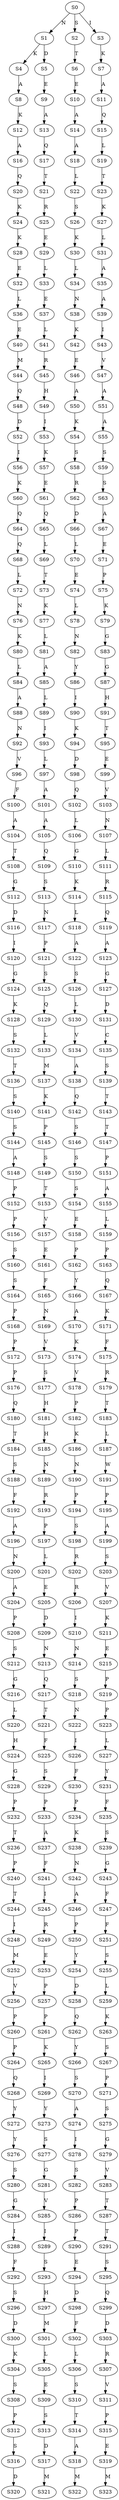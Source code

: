 strict digraph  {
	S0 -> S1 [ label = N ];
	S0 -> S2 [ label = S ];
	S0 -> S3 [ label = I ];
	S1 -> S4 [ label = K ];
	S1 -> S5 [ label = D ];
	S2 -> S6 [ label = T ];
	S3 -> S7 [ label = K ];
	S4 -> S8 [ label = A ];
	S5 -> S9 [ label = E ];
	S6 -> S10 [ label = E ];
	S7 -> S11 [ label = A ];
	S8 -> S12 [ label = K ];
	S9 -> S13 [ label = A ];
	S10 -> S14 [ label = A ];
	S11 -> S15 [ label = Q ];
	S12 -> S16 [ label = A ];
	S13 -> S17 [ label = Q ];
	S14 -> S18 [ label = A ];
	S15 -> S19 [ label = L ];
	S16 -> S20 [ label = Q ];
	S17 -> S21 [ label = T ];
	S18 -> S22 [ label = L ];
	S19 -> S23 [ label = T ];
	S20 -> S24 [ label = K ];
	S21 -> S25 [ label = R ];
	S22 -> S26 [ label = S ];
	S23 -> S27 [ label = K ];
	S24 -> S28 [ label = K ];
	S25 -> S29 [ label = E ];
	S26 -> S30 [ label = K ];
	S27 -> S31 [ label = L ];
	S28 -> S32 [ label = E ];
	S29 -> S33 [ label = L ];
	S30 -> S34 [ label = L ];
	S31 -> S35 [ label = A ];
	S32 -> S36 [ label = L ];
	S33 -> S37 [ label = E ];
	S34 -> S38 [ label = N ];
	S35 -> S39 [ label = A ];
	S36 -> S40 [ label = E ];
	S37 -> S41 [ label = L ];
	S38 -> S42 [ label = K ];
	S39 -> S43 [ label = I ];
	S40 -> S44 [ label = M ];
	S41 -> S45 [ label = R ];
	S42 -> S46 [ label = E ];
	S43 -> S47 [ label = V ];
	S44 -> S48 [ label = Q ];
	S45 -> S49 [ label = H ];
	S46 -> S50 [ label = A ];
	S47 -> S51 [ label = A ];
	S48 -> S52 [ label = D ];
	S49 -> S53 [ label = I ];
	S50 -> S54 [ label = K ];
	S51 -> S55 [ label = A ];
	S52 -> S56 [ label = I ];
	S53 -> S57 [ label = K ];
	S54 -> S58 [ label = S ];
	S55 -> S59 [ label = S ];
	S56 -> S60 [ label = K ];
	S57 -> S61 [ label = E ];
	S58 -> S62 [ label = R ];
	S59 -> S63 [ label = S ];
	S60 -> S64 [ label = Q ];
	S61 -> S65 [ label = Q ];
	S62 -> S66 [ label = D ];
	S63 -> S67 [ label = A ];
	S64 -> S68 [ label = Q ];
	S65 -> S69 [ label = L ];
	S66 -> S70 [ label = L ];
	S67 -> S71 [ label = E ];
	S68 -> S72 [ label = L ];
	S69 -> S73 [ label = T ];
	S70 -> S74 [ label = E ];
	S71 -> S75 [ label = P ];
	S72 -> S76 [ label = N ];
	S73 -> S77 [ label = K ];
	S74 -> S78 [ label = L ];
	S75 -> S79 [ label = K ];
	S76 -> S80 [ label = K ];
	S77 -> S81 [ label = L ];
	S78 -> S82 [ label = N ];
	S79 -> S83 [ label = G ];
	S80 -> S84 [ label = L ];
	S81 -> S85 [ label = A ];
	S82 -> S86 [ label = Y ];
	S83 -> S87 [ label = G ];
	S84 -> S88 [ label = A ];
	S85 -> S89 [ label = L ];
	S86 -> S90 [ label = I ];
	S87 -> S91 [ label = H ];
	S88 -> S92 [ label = N ];
	S89 -> S93 [ label = I ];
	S90 -> S94 [ label = K ];
	S91 -> S95 [ label = T ];
	S92 -> S96 [ label = V ];
	S93 -> S97 [ label = L ];
	S94 -> S98 [ label = D ];
	S95 -> S99 [ label = E ];
	S96 -> S100 [ label = F ];
	S97 -> S101 [ label = A ];
	S98 -> S102 [ label = Q ];
	S99 -> S103 [ label = V ];
	S100 -> S104 [ label = A ];
	S101 -> S105 [ label = A ];
	S102 -> S106 [ label = L ];
	S103 -> S107 [ label = N ];
	S104 -> S108 [ label = T ];
	S105 -> S109 [ label = Q ];
	S106 -> S110 [ label = G ];
	S107 -> S111 [ label = L ];
	S108 -> S112 [ label = G ];
	S109 -> S113 [ label = S ];
	S110 -> S114 [ label = K ];
	S111 -> S115 [ label = R ];
	S112 -> S116 [ label = D ];
	S113 -> S117 [ label = N ];
	S114 -> S118 [ label = L ];
	S115 -> S119 [ label = Q ];
	S116 -> S120 [ label = I ];
	S117 -> S121 [ label = P ];
	S118 -> S122 [ label = A ];
	S119 -> S123 [ label = A ];
	S120 -> S124 [ label = G ];
	S121 -> S125 [ label = S ];
	S122 -> S126 [ label = S ];
	S123 -> S127 [ label = G ];
	S124 -> S128 [ label = K ];
	S125 -> S129 [ label = Q ];
	S126 -> S130 [ label = L ];
	S127 -> S131 [ label = D ];
	S128 -> S132 [ label = S ];
	S129 -> S133 [ label = L ];
	S130 -> S134 [ label = V ];
	S131 -> S135 [ label = C ];
	S132 -> S136 [ label = T ];
	S133 -> S137 [ label = M ];
	S134 -> S138 [ label = A ];
	S135 -> S139 [ label = S ];
	S136 -> S140 [ label = S ];
	S137 -> S141 [ label = K ];
	S138 -> S142 [ label = Q ];
	S139 -> S143 [ label = T ];
	S140 -> S144 [ label = S ];
	S141 -> S145 [ label = P ];
	S142 -> S146 [ label = S ];
	S143 -> S147 [ label = T ];
	S144 -> S148 [ label = A ];
	S145 -> S149 [ label = S ];
	S146 -> S150 [ label = S ];
	S147 -> S151 [ label = P ];
	S148 -> S152 [ label = P ];
	S149 -> S153 [ label = T ];
	S150 -> S154 [ label = S ];
	S151 -> S155 [ label = A ];
	S152 -> S156 [ label = P ];
	S153 -> S157 [ label = V ];
	S154 -> S158 [ label = E ];
	S155 -> S159 [ label = L ];
	S156 -> S160 [ label = S ];
	S157 -> S161 [ label = E ];
	S158 -> S162 [ label = P ];
	S159 -> S163 [ label = P ];
	S160 -> S164 [ label = S ];
	S161 -> S165 [ label = F ];
	S162 -> S166 [ label = Y ];
	S163 -> S167 [ label = Q ];
	S164 -> S168 [ label = P ];
	S165 -> S169 [ label = N ];
	S166 -> S170 [ label = A ];
	S167 -> S171 [ label = K ];
	S168 -> S172 [ label = P ];
	S169 -> S173 [ label = V ];
	S170 -> S174 [ label = K ];
	S171 -> S175 [ label = F ];
	S172 -> S176 [ label = P ];
	S173 -> S177 [ label = S ];
	S174 -> S178 [ label = V ];
	S175 -> S179 [ label = R ];
	S176 -> S180 [ label = Q ];
	S177 -> S181 [ label = H ];
	S178 -> S182 [ label = P ];
	S179 -> S183 [ label = T ];
	S180 -> S184 [ label = T ];
	S181 -> S185 [ label = H ];
	S182 -> S186 [ label = K ];
	S183 -> S187 [ label = L ];
	S184 -> S188 [ label = S ];
	S185 -> S189 [ label = N ];
	S186 -> S190 [ label = N ];
	S187 -> S191 [ label = W ];
	S188 -> S192 [ label = F ];
	S189 -> S193 [ label = R ];
	S190 -> S194 [ label = P ];
	S191 -> S195 [ label = P ];
	S192 -> S196 [ label = A ];
	S193 -> S197 [ label = P ];
	S194 -> S198 [ label = S ];
	S195 -> S199 [ label = A ];
	S196 -> S200 [ label = N ];
	S197 -> S201 [ label = L ];
	S198 -> S202 [ label = R ];
	S199 -> S203 [ label = S ];
	S200 -> S204 [ label = A ];
	S201 -> S205 [ label = E ];
	S202 -> S206 [ label = R ];
	S203 -> S207 [ label = V ];
	S204 -> S208 [ label = P ];
	S205 -> S209 [ label = D ];
	S206 -> S210 [ label = I ];
	S207 -> S211 [ label = K ];
	S208 -> S212 [ label = S ];
	S209 -> S213 [ label = N ];
	S210 -> S214 [ label = N ];
	S211 -> S215 [ label = E ];
	S212 -> S216 [ label = G ];
	S213 -> S217 [ label = Q ];
	S214 -> S218 [ label = S ];
	S215 -> S219 [ label = P ];
	S216 -> S220 [ label = L ];
	S217 -> S221 [ label = T ];
	S218 -> S222 [ label = N ];
	S219 -> S223 [ label = P ];
	S220 -> S224 [ label = H ];
	S221 -> S225 [ label = F ];
	S222 -> S226 [ label = I ];
	S223 -> S227 [ label = L ];
	S224 -> S228 [ label = G ];
	S225 -> S229 [ label = S ];
	S226 -> S230 [ label = F ];
	S227 -> S231 [ label = Y ];
	S228 -> S232 [ label = P ];
	S229 -> S233 [ label = P ];
	S230 -> S234 [ label = P ];
	S231 -> S235 [ label = F ];
	S232 -> S236 [ label = T ];
	S233 -> S237 [ label = A ];
	S234 -> S238 [ label = K ];
	S235 -> S239 [ label = S ];
	S236 -> S240 [ label = P ];
	S237 -> S241 [ label = F ];
	S238 -> S242 [ label = N ];
	S239 -> S243 [ label = G ];
	S240 -> S244 [ label = T ];
	S241 -> S245 [ label = I ];
	S242 -> S246 [ label = A ];
	S243 -> S247 [ label = F ];
	S244 -> S248 [ label = I ];
	S245 -> S249 [ label = R ];
	S246 -> S250 [ label = P ];
	S247 -> S251 [ label = F ];
	S248 -> S252 [ label = M ];
	S249 -> S253 [ label = E ];
	S250 -> S254 [ label = Y ];
	S251 -> S255 [ label = S ];
	S252 -> S256 [ label = V ];
	S253 -> S257 [ label = P ];
	S254 -> S258 [ label = D ];
	S255 -> S259 [ label = L ];
	S256 -> S260 [ label = P ];
	S257 -> S261 [ label = P ];
	S258 -> S262 [ label = Q ];
	S259 -> S263 [ label = K ];
	S260 -> S264 [ label = P ];
	S261 -> S265 [ label = K ];
	S262 -> S266 [ label = Y ];
	S263 -> S267 [ label = S ];
	S264 -> S268 [ label = Q ];
	S265 -> S269 [ label = I ];
	S266 -> S270 [ label = S ];
	S267 -> S271 [ label = P ];
	S268 -> S272 [ label = Y ];
	S269 -> S273 [ label = Y ];
	S270 -> S274 [ label = A ];
	S271 -> S275 [ label = S ];
	S272 -> S276 [ label = Y ];
	S273 -> S277 [ label = S ];
	S274 -> S278 [ label = I ];
	S275 -> S279 [ label = G ];
	S276 -> S280 [ label = S ];
	S277 -> S281 [ label = G ];
	S278 -> S282 [ label = S ];
	S279 -> S283 [ label = V ];
	S280 -> S284 [ label = G ];
	S281 -> S285 [ label = V ];
	S282 -> S286 [ label = P ];
	S283 -> S287 [ label = T ];
	S284 -> S288 [ label = I ];
	S285 -> S289 [ label = I ];
	S286 -> S290 [ label = P ];
	S287 -> S291 [ label = T ];
	S288 -> S292 [ label = F ];
	S289 -> S293 [ label = S ];
	S290 -> S294 [ label = E ];
	S291 -> S295 [ label = S ];
	S292 -> S296 [ label = S ];
	S293 -> S297 [ label = H ];
	S294 -> S298 [ label = D ];
	S295 -> S299 [ label = Q ];
	S296 -> S300 [ label = D ];
	S297 -> S301 [ label = M ];
	S298 -> S302 [ label = F ];
	S299 -> S303 [ label = D ];
	S300 -> S304 [ label = K ];
	S301 -> S305 [ label = L ];
	S302 -> S306 [ label = L ];
	S303 -> S307 [ label = R ];
	S304 -> S308 [ label = S ];
	S305 -> S309 [ label = E ];
	S306 -> S310 [ label = S ];
	S307 -> S311 [ label = V ];
	S308 -> S312 [ label = P ];
	S309 -> S313 [ label = S ];
	S310 -> S314 [ label = T ];
	S311 -> S315 [ label = P ];
	S312 -> S316 [ label = S ];
	S313 -> S317 [ label = D ];
	S314 -> S318 [ label = A ];
	S315 -> S319 [ label = E ];
	S316 -> S320 [ label = D ];
	S317 -> S321 [ label = M ];
	S318 -> S322 [ label = M ];
	S319 -> S323 [ label = M ];
}
